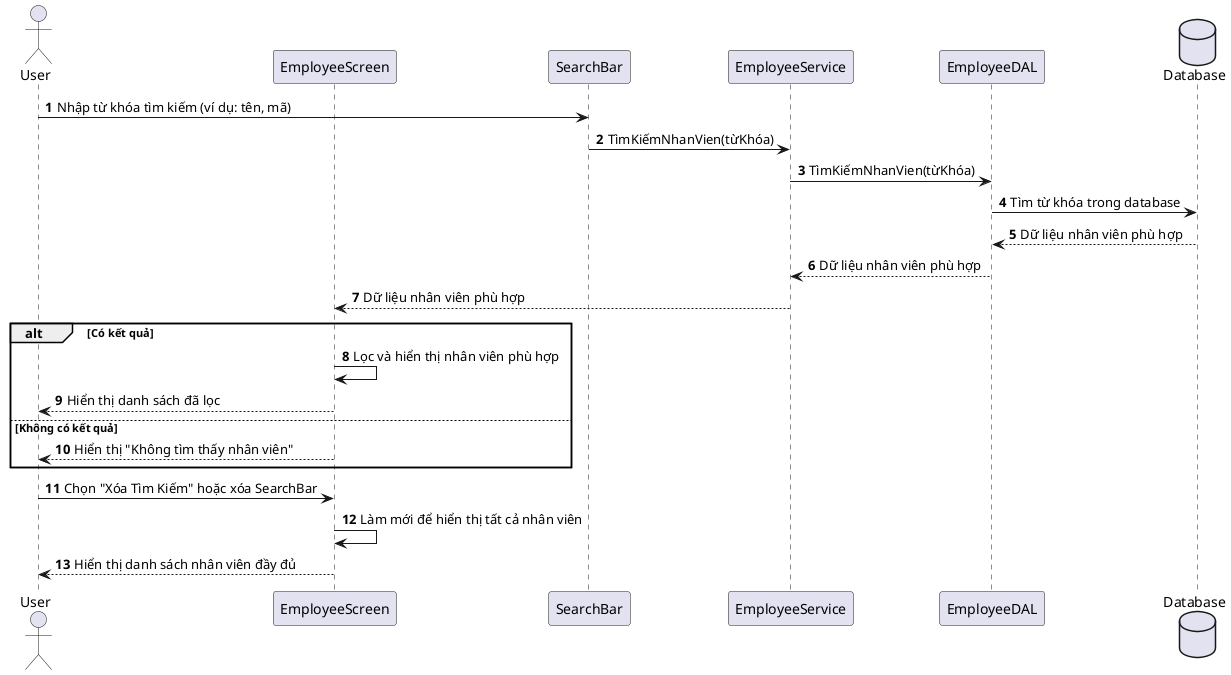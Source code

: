 @startuml Sơ đồ sequence Tìm Kiếm Nhân Viên

autonumber

actor User
participant EmployeeScreen
participant SearchBar
participant EmployeeService
participant EmployeeDAL
database Database

User -> SearchBar: Nhập từ khóa tìm kiếm (ví dụ: tên, mã)
SearchBar -> EmployeeService: TìmKiếmNhanVien(từKhóa)
EmployeeService -> EmployeeDAL: TìmKiếmNhanVien(từKhóa)
EmployeeDAL -> Database: Tìm từ khóa trong database
Database --> EmployeeDAL: Dữ liệu nhân viên phù hợp
EmployeeDAL --> EmployeeService: Dữ liệu nhân viên phù hợp
EmployeeService --> EmployeeScreen: Dữ liệu nhân viên phù hợp

alt Có kết quả
    EmployeeScreen -> EmployeeScreen: Lọc và hiển thị nhân viên phù hợp
    EmployeeScreen --> User: Hiển thị danh sách đã lọc
else Không có kết quả
    EmployeeScreen --> User: Hiển thị "Không tìm thấy nhân viên"
end

User -> EmployeeScreen: Chọn "Xóa Tìm Kiếm" hoặc xóa SearchBar
EmployeeScreen -> EmployeeScreen: Làm mới để hiển thị tất cả nhân viên
EmployeeScreen --> User: Hiển thị danh sách nhân viên đầy đủ

@enduml